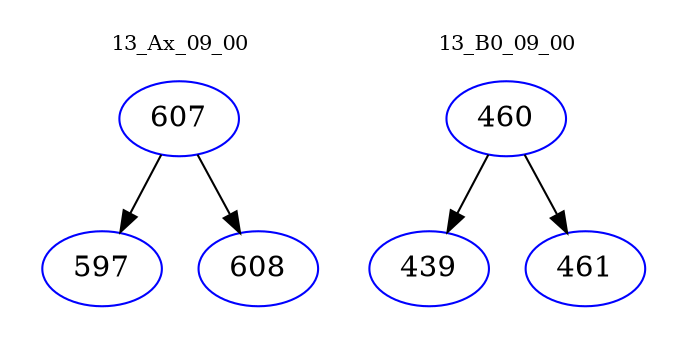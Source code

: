 digraph{
subgraph cluster_0 {
color = white
label = "13_Ax_09_00";
fontsize=10;
T0_607 [label="607", color="blue"]
T0_607 -> T0_597 [color="black"]
T0_597 [label="597", color="blue"]
T0_607 -> T0_608 [color="black"]
T0_608 [label="608", color="blue"]
}
subgraph cluster_1 {
color = white
label = "13_B0_09_00";
fontsize=10;
T1_460 [label="460", color="blue"]
T1_460 -> T1_439 [color="black"]
T1_439 [label="439", color="blue"]
T1_460 -> T1_461 [color="black"]
T1_461 [label="461", color="blue"]
}
}
